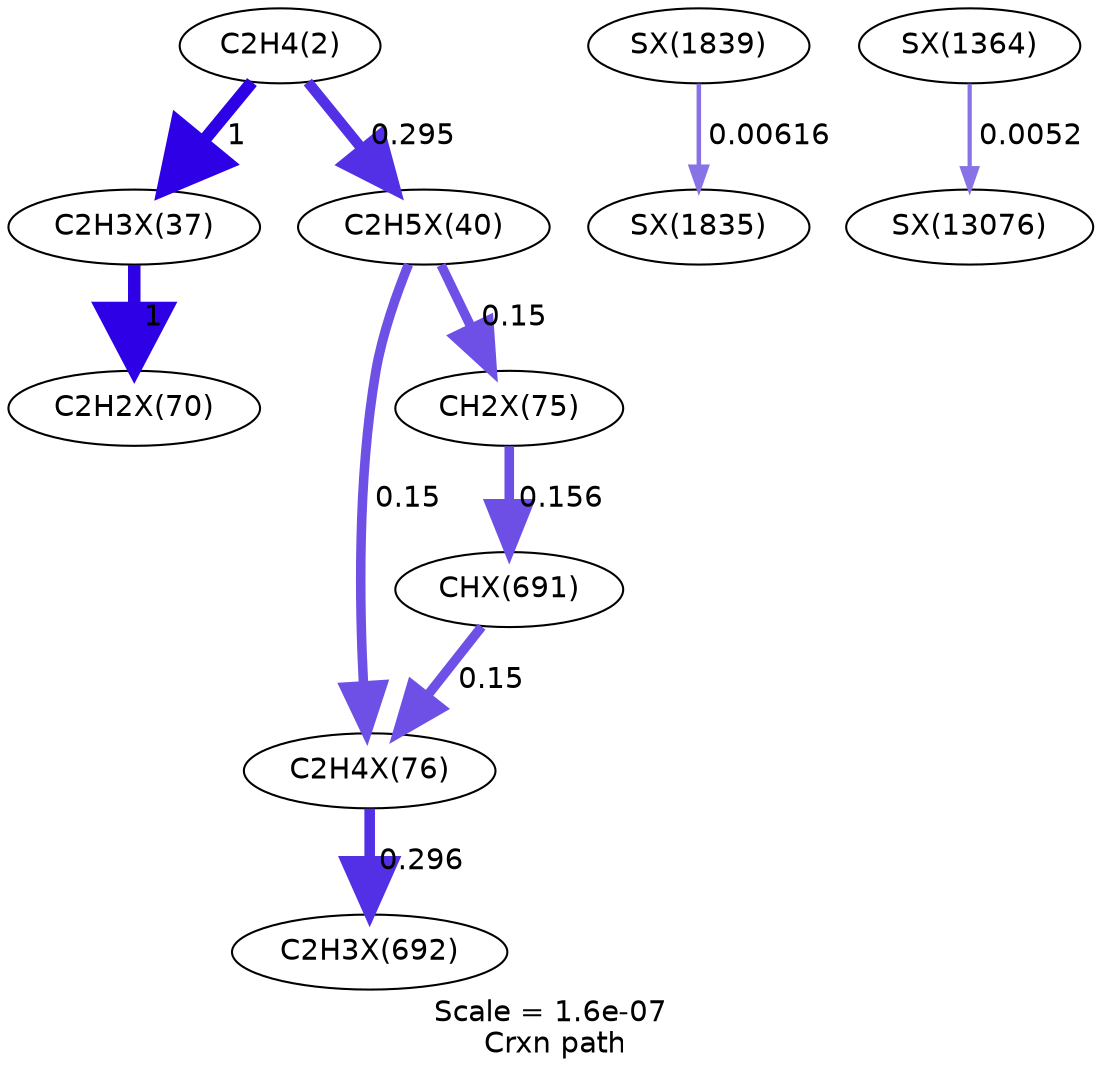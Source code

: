 digraph reaction_paths {
center=1;
s5 -> s23[fontname="Helvetica", style="setlinewidth(6)", arrowsize=3, color="0.7, 1.5, 0.9"
, label=" 1"];
s5 -> s25[fontname="Helvetica", style="setlinewidth(5.08)", arrowsize=2.54, color="0.7, 0.795, 0.9"
, label=" 0.295"];
s23 -> s32[fontname="Helvetica", style="setlinewidth(6)", arrowsize=3, color="0.7, 1.5, 0.9"
, label=" 1"];
s25 -> s34[fontname="Helvetica", style="setlinewidth(4.57)", arrowsize=2.28, color="0.7, 0.65, 0.9"
, label=" 0.15"];
s25 -> s33[fontname="Helvetica", style="setlinewidth(4.57)", arrowsize=2.28, color="0.7, 0.65, 0.9"
, label=" 0.15"];
s34 -> s94[fontname="Helvetica", style="setlinewidth(5.08)", arrowsize=2.54, color="0.7, 0.796, 0.9"
, label=" 0.296"];
s93 -> s34[fontname="Helvetica", style="setlinewidth(4.57)", arrowsize=2.28, color="0.7, 0.65, 0.9"
, label=" 0.15"];
s33 -> s93[fontname="Helvetica", style="setlinewidth(4.59)", arrowsize=2.3, color="0.7, 0.656, 0.9"
, label=" 0.156"];
s180 -> s179[fontname="Helvetica", style="setlinewidth(2.16)", arrowsize=1.08, color="0.7, 0.506, 0.9"
, label=" 0.00616"];
s163 -> s258[fontname="Helvetica", style="setlinewidth(2.03)", arrowsize=1.01, color="0.7, 0.505, 0.9"
, label=" 0.0052"];
s5 [ fontname="Helvetica", label="C2H4(2)"];
s23 [ fontname="Helvetica", label="C2H3X(37)"];
s25 [ fontname="Helvetica", label="C2H5X(40)"];
s32 [ fontname="Helvetica", label="C2H2X(70)"];
s33 [ fontname="Helvetica", label="CH2X(75)"];
s34 [ fontname="Helvetica", label="C2H4X(76)"];
s93 [ fontname="Helvetica", label="CHX(691)"];
s94 [ fontname="Helvetica", label="C2H3X(692)"];
s163 [ fontname="Helvetica", label="SX(1364)"];
s179 [ fontname="Helvetica", label="SX(1835)"];
s180 [ fontname="Helvetica", label="SX(1839)"];
s258 [ fontname="Helvetica", label="SX(13076)"];
 label = "Scale = 1.6e-07\l Crxn path";
 fontname = "Helvetica";
}
